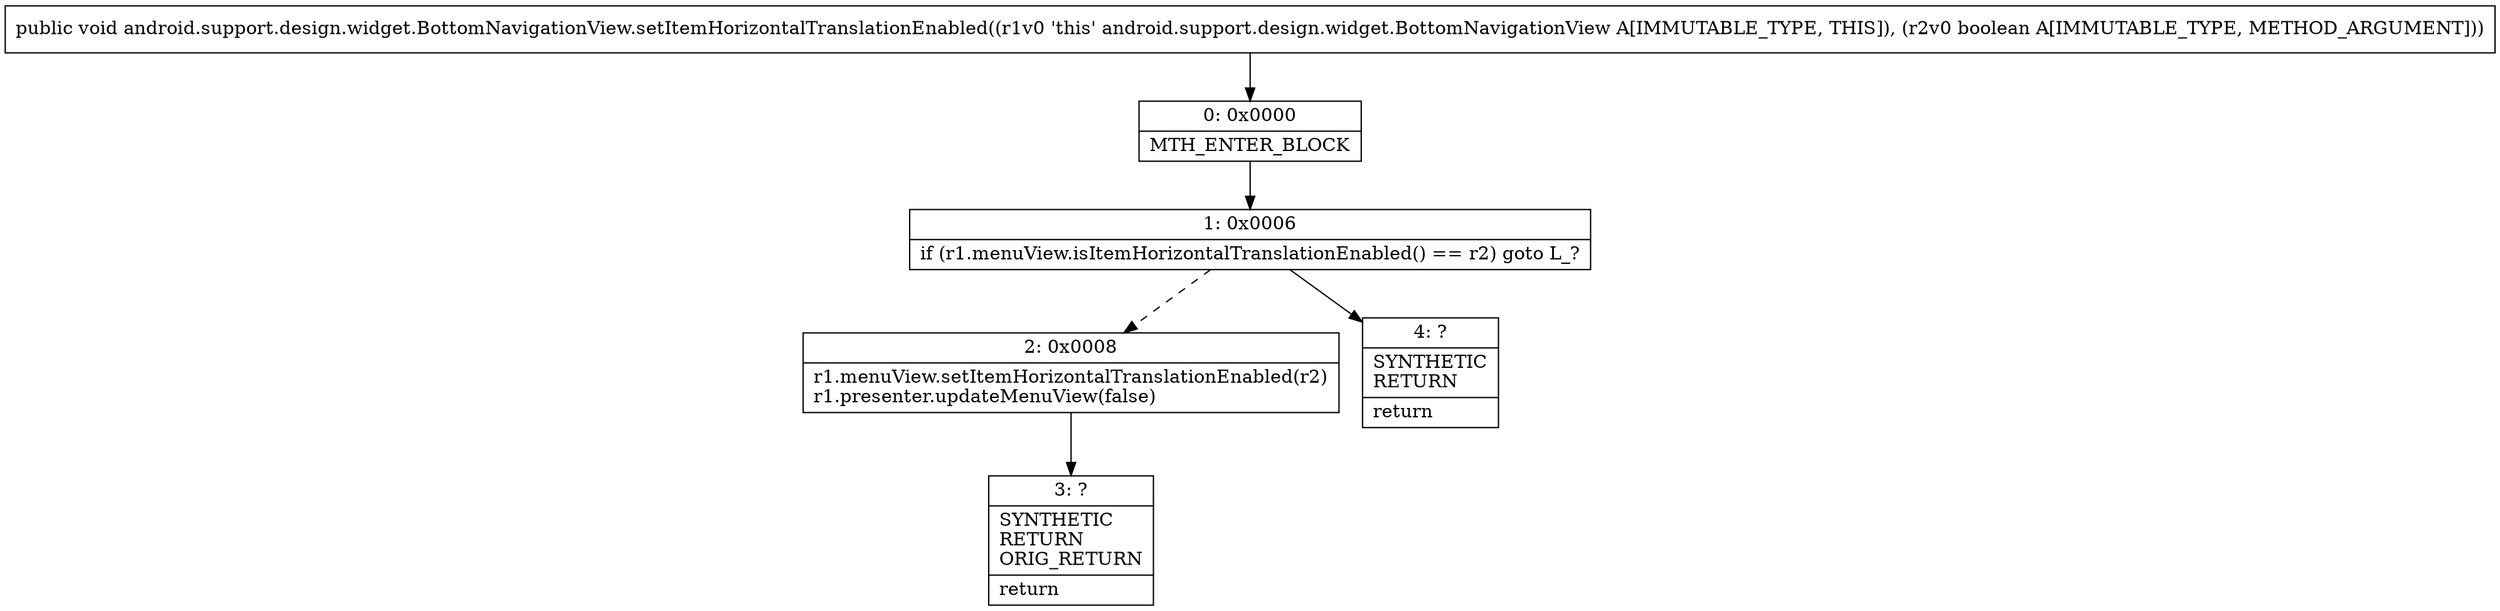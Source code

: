 digraph "CFG forandroid.support.design.widget.BottomNavigationView.setItemHorizontalTranslationEnabled(Z)V" {
Node_0 [shape=record,label="{0\:\ 0x0000|MTH_ENTER_BLOCK\l}"];
Node_1 [shape=record,label="{1\:\ 0x0006|if (r1.menuView.isItemHorizontalTranslationEnabled() == r2) goto L_?\l}"];
Node_2 [shape=record,label="{2\:\ 0x0008|r1.menuView.setItemHorizontalTranslationEnabled(r2)\lr1.presenter.updateMenuView(false)\l}"];
Node_3 [shape=record,label="{3\:\ ?|SYNTHETIC\lRETURN\lORIG_RETURN\l|return\l}"];
Node_4 [shape=record,label="{4\:\ ?|SYNTHETIC\lRETURN\l|return\l}"];
MethodNode[shape=record,label="{public void android.support.design.widget.BottomNavigationView.setItemHorizontalTranslationEnabled((r1v0 'this' android.support.design.widget.BottomNavigationView A[IMMUTABLE_TYPE, THIS]), (r2v0 boolean A[IMMUTABLE_TYPE, METHOD_ARGUMENT])) }"];
MethodNode -> Node_0;
Node_0 -> Node_1;
Node_1 -> Node_2[style=dashed];
Node_1 -> Node_4;
Node_2 -> Node_3;
}


